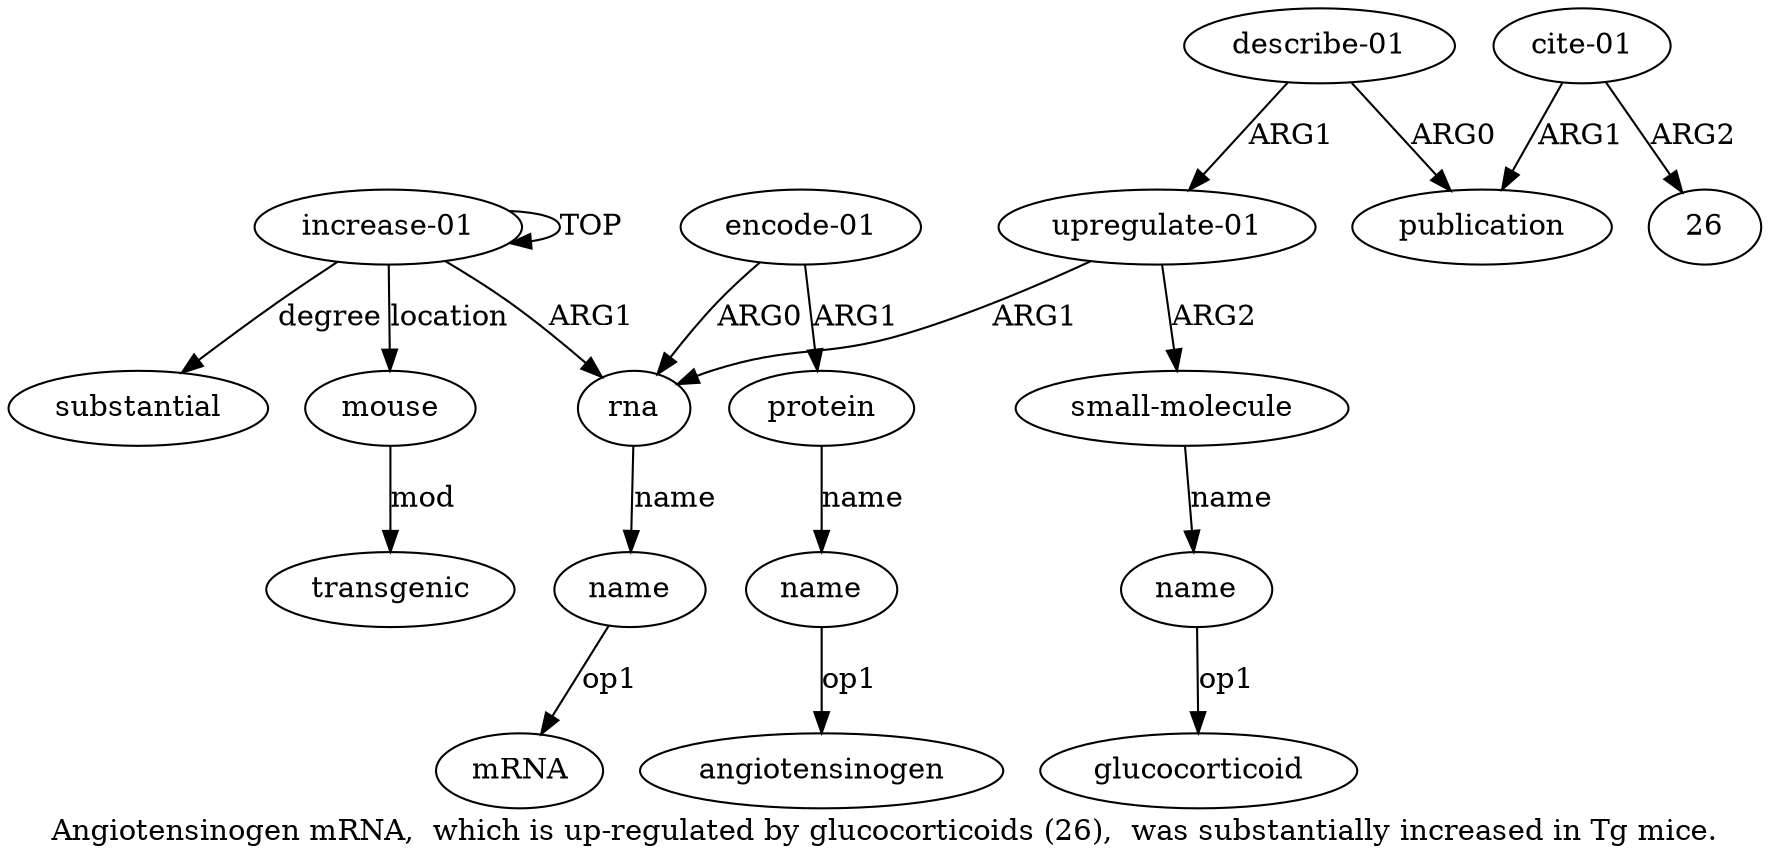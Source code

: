 digraph  {
	graph [label="Angiotensinogen mRNA,  which is up-regulated by glucocorticoids (26),  was substantially increased in Tg mice."];
	node [label="\N"];
	a14	 [color=black,
		gold_ind=14,
		gold_label=transgenic,
		label=transgenic,
		test_ind=14,
		test_label=transgenic];
	a11	 [color=black,
		gold_ind=11,
		gold_label="cite-01",
		label="cite-01",
		test_ind=11,
		test_label="cite-01"];
	a10	 [color=black,
		gold_ind=10,
		gold_label=publication,
		label=publication,
		test_ind=10,
		test_label=publication];
	a11 -> a10 [key=0,
	color=black,
	gold_label=ARG1,
	label=ARG1,
	test_label=ARG1];
"a11 26" [color=black,
	gold_ind=-1,
	gold_label=26,
	label=26,
	test_ind=-1,
	test_label=26];
a11 -> "a11 26" [key=0,
color=black,
gold_label=ARG2,
label=ARG2,
test_label=ARG2];
a13 [color=black,
gold_ind=13,
gold_label=mouse,
label=mouse,
test_ind=13,
test_label=mouse];
a13 -> a14 [key=0,
color=black,
gold_label=mod,
label=mod,
test_label=mod];
a12 [color=black,
gold_ind=12,
gold_label=substantial,
label=substantial,
test_ind=12,
test_label=substantial];
"a2 mRNA" [color=black,
gold_ind=-1,
gold_label=mRNA,
label=mRNA,
test_ind=-1,
test_label=mRNA];
a1 [color=black,
gold_ind=1,
gold_label=rna,
label=rna,
test_ind=1,
test_label=rna];
a2 [color=black,
gold_ind=2,
gold_label=name,
label=name,
test_ind=2,
test_label=name];
a1 -> a2 [key=0,
color=black,
gold_label=name,
label=name,
test_label=name];
a0 [color=black,
gold_ind=0,
gold_label="increase-01",
label="increase-01",
test_ind=0,
test_label="increase-01"];
a0 -> a13 [key=0,
color=black,
gold_label=location,
label=location,
test_label=location];
a0 -> a12 [key=0,
color=black,
gold_label=degree,
label=degree,
test_label=degree];
a0 -> a1 [key=0,
color=black,
gold_label=ARG1,
label=ARG1,
test_label=ARG1];
a0 -> a0 [key=0,
color=black,
gold_label=TOP,
label=TOP,
test_label=TOP];
a3 [color=black,
gold_ind=3,
gold_label="encode-01",
label="encode-01",
test_ind=3,
test_label="encode-01"];
a3 -> a1 [key=0,
color=black,
gold_label=ARG0,
label=ARG0,
test_label=ARG0];
a4 [color=black,
gold_ind=4,
gold_label=protein,
label=protein,
test_ind=4,
test_label=protein];
a3 -> a4 [key=0,
color=black,
gold_label=ARG1,
label=ARG1,
test_label=ARG1];
a2 -> "a2 mRNA" [key=0,
color=black,
gold_label=op1,
label=op1,
test_label=op1];
a5 [color=black,
gold_ind=5,
gold_label=name,
label=name,
test_ind=5,
test_label=name];
"a5 angiotensinogen" [color=black,
gold_ind=-1,
gold_label=angiotensinogen,
label=angiotensinogen,
test_ind=-1,
test_label=angiotensinogen];
a5 -> "a5 angiotensinogen" [key=0,
color=black,
gold_label=op1,
label=op1,
test_label=op1];
a4 -> a5 [key=0,
color=black,
gold_label=name,
label=name,
test_label=name];
a7 [color=black,
gold_ind=7,
gold_label="small-molecule",
label="small-molecule",
test_ind=7,
test_label="small-molecule"];
a8 [color=black,
gold_ind=8,
gold_label=name,
label=name,
test_ind=8,
test_label=name];
a7 -> a8 [key=0,
color=black,
gold_label=name,
label=name,
test_label=name];
a6 [color=black,
gold_ind=6,
gold_label="upregulate-01",
label="upregulate-01",
test_ind=6,
test_label="upregulate-01"];
a6 -> a1 [key=0,
color=black,
gold_label=ARG1,
label=ARG1,
test_label=ARG1];
a6 -> a7 [key=0,
color=black,
gold_label=ARG2,
label=ARG2,
test_label=ARG2];
a9 [color=black,
gold_ind=9,
gold_label="describe-01",
label="describe-01",
test_ind=9,
test_label="describe-01"];
a9 -> a10 [key=0,
color=black,
gold_label=ARG0,
label=ARG0,
test_label=ARG0];
a9 -> a6 [key=0,
color=black,
gold_label=ARG1,
label=ARG1,
test_label=ARG1];
"a8 glucocorticoid" [color=black,
gold_ind=-1,
gold_label=glucocorticoid,
label=glucocorticoid,
test_ind=-1,
test_label=glucocorticoid];
a8 -> "a8 glucocorticoid" [key=0,
color=black,
gold_label=op1,
label=op1,
test_label=op1];
}
